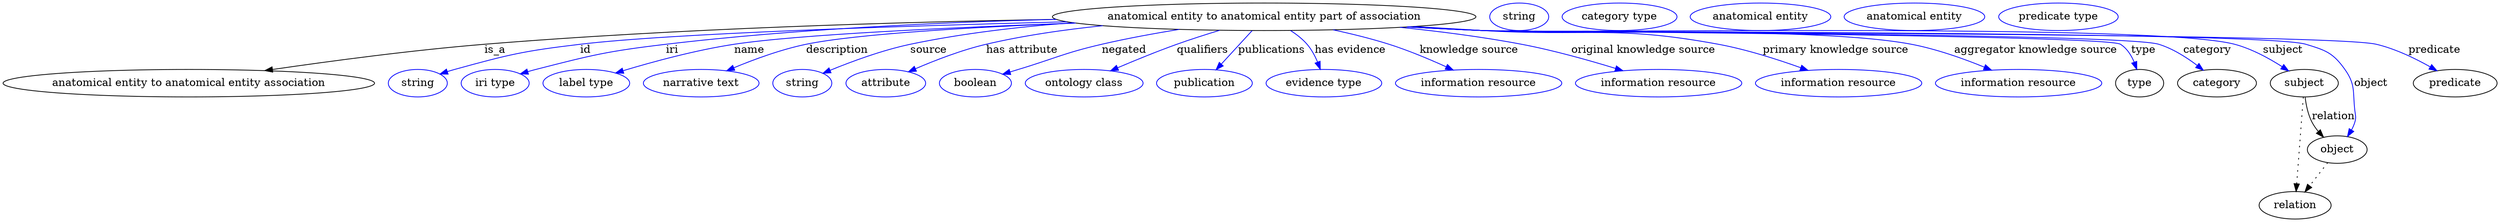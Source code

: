 digraph {
	graph [bb="0,0,3254,283"];
	node [label="\N"];
	"anatomical entity to anatomical entity part of association"	[height=0.5,
		label="anatomical entity to anatomical entity part of association",
		pos="1644.4,265",
		width=7.6729];
	"anatomical entity to anatomical entity association"	[height=0.5,
		pos="242.43,178",
		width=6.7341];
	"anatomical entity to anatomical entity part of association" -> "anatomical entity to anatomical entity association"	[label=is_a,
		lp="642.43,221.5",
		pos="e,341.72,194.48 1373.2,261.6 1168.3,258.11 880.3,249.61 628.43,229 534.81,221.34 429.05,207.26 351.93,195.98"];
	id	[color=blue,
		height=0.5,
		label=string,
		pos="541.43,178",
		width=1.0652];
	"anatomical entity to anatomical entity part of association" -> id	[color=blue,
		label=id,
		lp="760.43,221.5",
		pos="e,570.41,190.01 1387,258.44 1168.2,252.87 871.4,243.1 753.43,229 679.6,220.18 661.1,215.79 589.43,196 586.32,195.14 583.12,194.18 \
579.92,193.17",
		style=solid];
	iri	[color=blue,
		height=0.5,
		label="iri type",
		pos="642.43,178",
		width=1.2277];
	"anatomical entity to anatomical entity part of association" -> iri	[color=blue,
		label=iri,
		lp="873.43,221.5",
		pos="e,675.33,190.22 1372.8,261.57 1222.8,257.77 1033.3,248.96 865.43,229 789,219.91 769.98,215.12 695.43,196 692.05,195.13 688.57,194.17 \
685.09,193.16",
		style=solid];
	name	[color=blue,
		height=0.5,
		label="label type",
		pos="761.43,178",
		width=1.5707];
	"anatomical entity to anatomical entity part of association" -> name	[color=blue,
		label=name,
		lp="974.43,221.5",
		pos="e,799.76,191.39 1398.5,256.77 1235.6,250.98 1037.3,241.71 954.43,229 904.33,221.32 848.41,206.07 809.71,194.42",
		style=solid];
	description	[color=blue,
		height=0.5,
		label="narrative text",
		pos="911.43,178",
		width=2.0943];
	"anatomical entity to anatomical entity part of association" -> description	[color=blue,
		label=description,
		lp="1087.9,221.5",
		pos="e,944.43,194.25 1398.2,256.81 1264.4,251.46 1113.1,242.67 1047.4,229 1015.1,222.26 980.12,209.27 953.74,198.22",
		style=solid];
	source	[color=blue,
		height=0.5,
		label=string,
		pos="1043.4,178",
		width=1.0652];
	"anatomical entity to anatomical entity part of association" -> source	[color=blue,
		label=source,
		lp="1206.4,221.5",
		pos="e,1070.2,191.1 1394.2,257.34 1325.1,252.18 1250.4,243.48 1182.4,229 1146.4,221.32 1107.1,206.53 1079.5,195.02",
		style=solid];
	"has attribute"	[color=blue,
		height=0.5,
		label=attribute,
		pos="1151.4,178",
		width=1.4443];
	"anatomical entity to anatomical entity part of association" -> "has attribute"	[color=blue,
		label="has attribute",
		lp="1328.4,221.5",
		pos="e,1180.9,192.99 1433.1,253.36 1383,248.16 1330,240.45 1281.4,229 1249.8,221.54 1215.6,208.14 1190.2,197.09",
		style=solid];
	negated	[color=blue,
		height=0.5,
		label=boolean,
		pos="1268.4,178",
		width=1.2999];
	"anatomical entity to anatomical entity part of association" -> negated	[color=blue,
		label=negated,
		lp="1461.4,221.5",
		pos="e,1303.6,189.91 1533.6,248.5 1500.8,243.16 1465,236.59 1432.4,229 1383.1,217.52 1371.8,210.81 1323.4,196 1320.1,194.99 1316.7,193.94 \
1313.3,192.89",
		style=solid];
	qualifiers	[color=blue,
		height=0.5,
		label="ontology class",
		pos="1409.4,178",
		width=2.1304];
	"anatomical entity to anatomical entity part of association" -> qualifiers	[color=blue,
		label=qualifiers,
		lp="1563.9,221.5",
		pos="e,1443.8,194.2 1586.4,247.33 1568.3,241.84 1548.5,235.47 1530.4,229 1504.5,219.69 1476,207.99 1453.2,198.25",
		style=solid];
	publications	[color=blue,
		height=0.5,
		label=publication,
		pos="1566.4,178",
		width=1.7332];
	"anatomical entity to anatomical entity part of association" -> publications	[color=blue,
		label=publications,
		lp="1654.4,221.5",
		pos="e,1581.7,195.6 1628.6,246.8 1617.2,234.31 1601.5,217.24 1588.8,203.35",
		style=solid];
	"has evidence"	[color=blue,
		height=0.5,
		label="evidence type",
		pos="1722.4,178",
		width=2.0943];
	"anatomical entity to anatomical entity part of association" -> "has evidence"	[color=blue,
		label="has evidence",
		lp="1756.9,221.5",
		pos="e,1717.7,196.17 1678.9,246.95 1686.7,241.95 1694.4,235.94 1700.4,229 1706.3,222.27 1710.8,213.76 1714.1,205.67",
		style=solid];
	"knowledge source"	[color=blue,
		height=0.5,
		label="information resource",
		pos="1924.4,178",
		width=3.015];
	"anatomical entity to anatomical entity part of association" -> "knowledge source"	[color=blue,
		label="knowledge source",
		lp="1911.9,221.5",
		pos="e,1891.3,195.19 1734.5,247.9 1758.4,242.74 1784.1,236.41 1807.4,229 1832.7,220.96 1860.1,209.44 1882,199.49",
		style=solid];
	"original knowledge source"	[color=blue,
		height=0.5,
		label="information resource",
		pos="2159.4,178",
		width=3.015];
	"anatomical entity to anatomical entity part of association" -> "original knowledge source"	[color=blue,
		label="original knowledge source",
		lp="2139.4,221.5",
		pos="e,2112.8,194.35 1821.8,251.17 1873.2,245.92 1929.3,238.73 1980.4,229 2022.1,221.06 2068.3,208.07 2103.3,197.31",
		style=solid];
	"primary knowledge source"	[color=blue,
		height=0.5,
		label="information resource",
		pos="2394.4,178",
		width=3.015];
	"anatomical entity to anatomical entity part of association" -> "primary knowledge source"	[color=blue,
		label="primary knowledge source",
		lp="2390.4,221.5",
		pos="e,2354.5,194.78 1840.6,252.32 1870.7,250.53 1901.4,248.71 1930.4,247 2066.9,238.95 2103,253.93 2237.4,229 2274.2,222.17 2314.4,209.26 \
2344.9,198.27",
		style=solid];
	"aggregator knowledge source"	[color=blue,
		height=0.5,
		label="information resource",
		pos="2629.4,178",
		width=3.015];
	"anatomical entity to anatomical entity part of association" -> "aggregator knowledge source"	[color=blue,
		label="aggregator knowledge source",
		lp="2651.9,221.5",
		pos="e,2594,195.11 1835.2,251.94 1867,250.14 1899.6,248.41 1930.4,247 2054.6,241.31 2367.3,252.18 2489.4,229 2522.2,222.78 2557.5,210.12 \
2584.5,199.09",
		style=solid];
	type	[height=0.5,
		pos="2787.4,178",
		width=0.86659];
	"anatomical entity to anatomical entity part of association" -> type	[color=blue,
		label=type,
		lp="2792.4,221.5",
		pos="e,2783.8,196.02 1832.4,251.81 1865.1,249.98 1898.7,248.28 1930.4,247 1953.5,246.06 2742.9,241.37 2762.4,229 2770.9,223.66 2776.6,\
214.55 2780.3,205.55",
		style=solid];
	category	[height=0.5,
		pos="2888.4,178",
		width=1.4263];
	"anatomical entity to anatomical entity part of association" -> category	[color=blue,
		label=category,
		lp="2875.9,221.5",
		pos="e,2870.6,194.97 1832.4,251.78 1865.1,249.95 1898.7,248.26 1930.4,247 1979.4,245.05 2765.6,243.54 2812.4,229 2830.7,223.34 2848.6,\
211.87 2862.5,201.34",
		style=solid];
	subject	[height=0.5,
		pos="3002.4,178",
		width=1.2277];
	"anatomical entity to anatomical entity part of association" -> subject	[color=blue,
		label=subject,
		lp="2974.4,221.5",
		pos="e,2982,194.04 1831.7,251.76 1864.6,249.93 1898.5,248.24 1930.4,247 2039.4,242.76 2806.1,257.07 2911.4,229 2933.7,223.07 2956.4,210.61 \
2973.5,199.61",
		style=solid];
	object	[height=0.5,
		pos="3045.4,91",
		width=1.0832];
	"anatomical entity to anatomical entity part of association" -> object	[color=blue,
		label=object,
		lp="3089.4,178",
		pos="e,3058.8,108.09 1831.3,251.74 1864.3,249.91 1898.4,248.22 1930.4,247 1990.1,244.73 2947.3,246.38 3004.4,229 3030.3,221.14 3039.8,\
218.03 3055.4,196 3069.7,175.86 3065.5,166.51 3068.4,142 3069.2,135.38 3070.3,133.39 3068.4,127 3067.4,123.55 3065.9,120.13 3064.2,\
116.85",
		style=solid];
	predicate	[height=0.5,
		pos="3199.4,178",
		width=1.5165];
	"anatomical entity to anatomical entity part of association" -> predicate	[color=blue,
		label=predicate,
		lp="3172.4,221.5",
		pos="e,3175.6,194.31 1831.3,251.71 1864.3,249.87 1898.4,248.2 1930.4,247 1995.2,244.58 3033.4,244 3096.4,229 3121.3,223.08 3147.2,210.49 \
3166.8,199.42",
		style=solid];
	association_type	[color=blue,
		height=0.5,
		label=string,
		pos="1977.4,265",
		width=1.0652];
	association_category	[color=blue,
		height=0.5,
		label="category type",
		pos="2108.4,265",
		width=2.0762];
	subject -> object	[label=relation,
		lp="3040.4,134.5",
		pos="e,3027.5,107.23 3003.5,159.55 3004.7,149.57 3007.2,137.07 3012.4,127 3014.7,122.68 3017.6,118.52 3020.8,114.66"];
	relation	[height=0.5,
		pos="2990.4,18",
		width=1.2999];
	subject -> relation	[pos="e,2991.7,36.188 3001.1,159.79 2999,132.48 2995,78.994 2992.5,46.38",
		style=dotted];
	"anatomical entity to anatomical entity part of association_subject"	[color=blue,
		height=0.5,
		label="anatomical entity",
		pos="2292.4,265",
		width=2.5456];
	object -> relation	[pos="e,3003.2,35.54 3032.9,73.889 3026,64.939 3017.2,53.617 3009.5,43.584",
		style=dotted];
	"anatomical entity to anatomical entity part of association_object"	[color=blue,
		height=0.5,
		label="anatomical entity",
		pos="2493.4,265",
		width=2.5456];
	"anatomical entity to anatomical entity part of association_predicate"	[color=blue,
		height=0.5,
		label="predicate type",
		pos="2681.4,265",
		width=2.1665];
}
